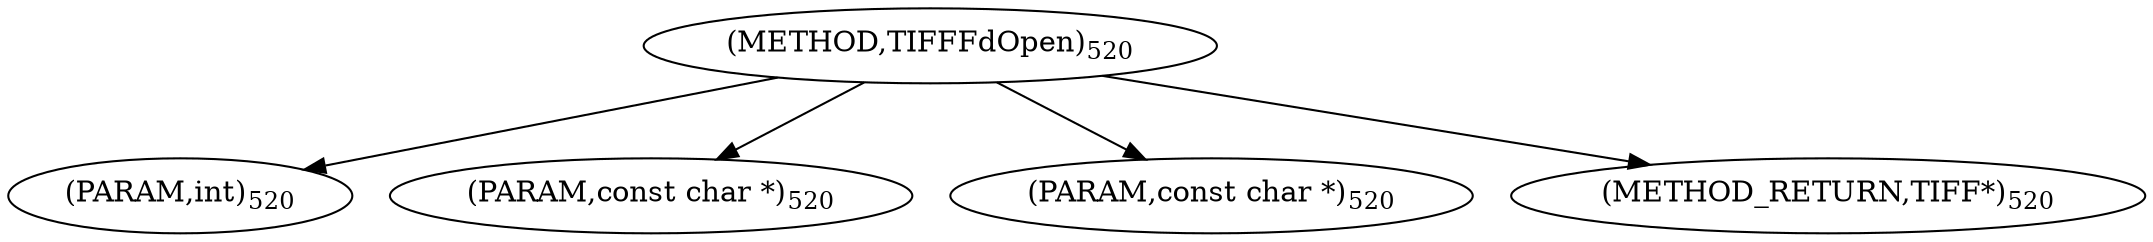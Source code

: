 digraph "TIFFFdOpen" {  
"9039" [label = <(METHOD,TIFFFdOpen)<SUB>520</SUB>> ]
"9040" [label = <(PARAM,int)<SUB>520</SUB>> ]
"9041" [label = <(PARAM,const char *)<SUB>520</SUB>> ]
"9042" [label = <(PARAM,const char *)<SUB>520</SUB>> ]
"9043" [label = <(METHOD_RETURN,TIFF*)<SUB>520</SUB>> ]
  "9039" -> "9040" 
  "9039" -> "9041" 
  "9039" -> "9042" 
  "9039" -> "9043" 
}
